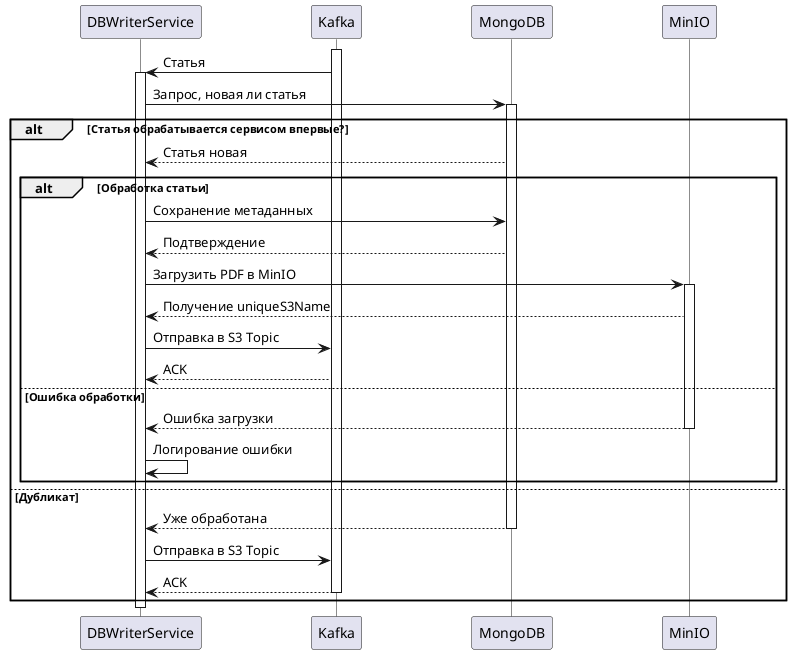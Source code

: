 @startuml
skinparam SequenceMessageSpacing 25
skinparam ParticipantPadding 50
skinparam LifelineStrategy solid

participant "DBWriterService" as DBWriter
participant "Kafka" as Kafka
participant "MongoDB" as MongoDB
participant "MinIO" as MinIO

activate Kafka
Kafka -> DBWriter:  Статья
activate DBWriter

DBWriter -> MongoDB:  Запрос, новая ли статья
activate MongoDB

alt Статья обрабатывается сервисом впервые?

    MongoDB --> DBWriter:  Статья новая

    alt Обработка статьи

        DBWriter -> MongoDB:  Сохранение метаданных
        MongoDB --> DBWriter:  Подтверждение

        DBWriter -> MinIO:  Загрузить PDF в MinIO
        activate MinIO
        MinIO --> DBWriter:  Получение uniqueS3Name

        DBWriter -> Kafka:  Отправка в S3 Topic
        Kafka --> DBWriter:  ACK

    else Ошибка обработки
        MinIO --> DBWriter:  Ошибка загрузки
        deactivate MinIO
        DBWriter -> DBWriter:  Логирование ошибки

    end

else Дубликат

    MongoDB --> DBWriter:  Уже обработана
    deactivate MongoDB

    DBWriter -> Kafka: Отправка в S3 Topic
    Kafka --> DBWriter: ACK
    deactivate Kafka

end

deactivate DBWriter
@enduml
